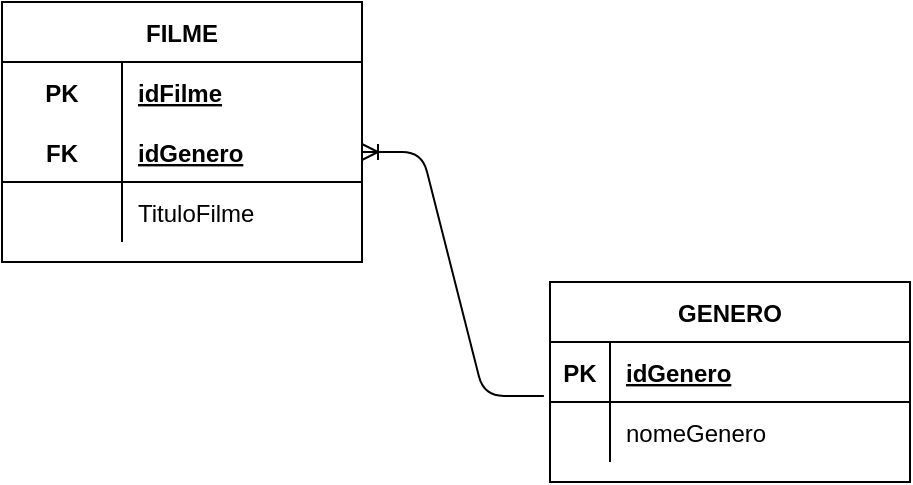 <mxfile version="14.9.3" type="google"><diagram id="pRXkaq9omgKqghWlWjUA" name="Page-1"><mxGraphModel dx="868" dy="450" grid="1" gridSize="10" guides="1" tooltips="1" connect="1" arrows="1" fold="1" page="1" pageScale="1" pageWidth="827" pageHeight="1169" math="0" shadow="0"><root><mxCell id="0"/><mxCell id="1" parent="0"/><mxCell id="U0U4j8NAk8HGClGZH3Y0-1" value="FILME" style="shape=table;startSize=30;container=1;collapsible=1;childLayout=tableLayout;fixedRows=1;rowLines=0;fontStyle=1;align=center;resizeLast=1;" vertex="1" parent="1"><mxGeometry x="50" y="70" width="180" height="130" as="geometry"/></mxCell><mxCell id="U0U4j8NAk8HGClGZH3Y0-2" value="" style="shape=partialRectangle;collapsible=0;dropTarget=0;pointerEvents=0;fillColor=none;top=0;left=0;bottom=0;right=0;points=[[0,0.5],[1,0.5]];portConstraint=eastwest;" vertex="1" parent="U0U4j8NAk8HGClGZH3Y0-1"><mxGeometry y="30" width="180" height="30" as="geometry"/></mxCell><mxCell id="U0U4j8NAk8HGClGZH3Y0-3" value="PK" style="shape=partialRectangle;connectable=0;fillColor=none;top=0;left=0;bottom=0;right=0;fontStyle=1;overflow=hidden;" vertex="1" parent="U0U4j8NAk8HGClGZH3Y0-2"><mxGeometry width="60" height="30" as="geometry"/></mxCell><mxCell id="U0U4j8NAk8HGClGZH3Y0-4" value="idFilme" style="shape=partialRectangle;connectable=0;fillColor=none;top=0;left=0;bottom=0;right=0;align=left;spacingLeft=6;fontStyle=5;overflow=hidden;" vertex="1" parent="U0U4j8NAk8HGClGZH3Y0-2"><mxGeometry x="60" width="120" height="30" as="geometry"/></mxCell><mxCell id="U0U4j8NAk8HGClGZH3Y0-5" value="" style="shape=partialRectangle;collapsible=0;dropTarget=0;pointerEvents=0;fillColor=none;top=0;left=0;bottom=1;right=0;points=[[0,0.5],[1,0.5]];portConstraint=eastwest;" vertex="1" parent="U0U4j8NAk8HGClGZH3Y0-1"><mxGeometry y="60" width="180" height="30" as="geometry"/></mxCell><mxCell id="U0U4j8NAk8HGClGZH3Y0-6" value="FK" style="shape=partialRectangle;connectable=0;fillColor=none;top=0;left=0;bottom=0;right=0;fontStyle=1;overflow=hidden;" vertex="1" parent="U0U4j8NAk8HGClGZH3Y0-5"><mxGeometry width="60" height="30" as="geometry"/></mxCell><mxCell id="U0U4j8NAk8HGClGZH3Y0-7" value="idGenero" style="shape=partialRectangle;connectable=0;fillColor=none;top=0;left=0;bottom=0;right=0;align=left;spacingLeft=6;fontStyle=5;overflow=hidden;" vertex="1" parent="U0U4j8NAk8HGClGZH3Y0-5"><mxGeometry x="60" width="120" height="30" as="geometry"/></mxCell><mxCell id="U0U4j8NAk8HGClGZH3Y0-8" value="" style="shape=partialRectangle;collapsible=0;dropTarget=0;pointerEvents=0;fillColor=none;top=0;left=0;bottom=0;right=0;points=[[0,0.5],[1,0.5]];portConstraint=eastwest;" vertex="1" parent="U0U4j8NAk8HGClGZH3Y0-1"><mxGeometry y="90" width="180" height="30" as="geometry"/></mxCell><mxCell id="U0U4j8NAk8HGClGZH3Y0-9" value="" style="shape=partialRectangle;connectable=0;fillColor=none;top=0;left=0;bottom=0;right=0;editable=1;overflow=hidden;" vertex="1" parent="U0U4j8NAk8HGClGZH3Y0-8"><mxGeometry width="60" height="30" as="geometry"/></mxCell><mxCell id="U0U4j8NAk8HGClGZH3Y0-10" value="TituloFilme" style="shape=partialRectangle;connectable=0;fillColor=none;top=0;left=0;bottom=0;right=0;align=left;spacingLeft=6;overflow=hidden;" vertex="1" parent="U0U4j8NAk8HGClGZH3Y0-8"><mxGeometry x="60" width="120" height="30" as="geometry"/></mxCell><mxCell id="U0U4j8NAk8HGClGZH3Y0-11" value="GENERO" style="shape=table;startSize=30;container=1;collapsible=1;childLayout=tableLayout;fixedRows=1;rowLines=0;fontStyle=1;align=center;resizeLast=1;" vertex="1" parent="1"><mxGeometry x="324" y="210" width="180" height="100" as="geometry"/></mxCell><mxCell id="U0U4j8NAk8HGClGZH3Y0-12" value="" style="shape=partialRectangle;collapsible=0;dropTarget=0;pointerEvents=0;fillColor=none;top=0;left=0;bottom=1;right=0;points=[[0,0.5],[1,0.5]];portConstraint=eastwest;" vertex="1" parent="U0U4j8NAk8HGClGZH3Y0-11"><mxGeometry y="30" width="180" height="30" as="geometry"/></mxCell><mxCell id="U0U4j8NAk8HGClGZH3Y0-13" value="PK" style="shape=partialRectangle;connectable=0;fillColor=none;top=0;left=0;bottom=0;right=0;fontStyle=1;overflow=hidden;" vertex="1" parent="U0U4j8NAk8HGClGZH3Y0-12"><mxGeometry width="30" height="30" as="geometry"/></mxCell><mxCell id="U0U4j8NAk8HGClGZH3Y0-14" value="idGenero" style="shape=partialRectangle;connectable=0;fillColor=none;top=0;left=0;bottom=0;right=0;align=left;spacingLeft=6;fontStyle=5;overflow=hidden;" vertex="1" parent="U0U4j8NAk8HGClGZH3Y0-12"><mxGeometry x="30" width="150" height="30" as="geometry"/></mxCell><mxCell id="U0U4j8NAk8HGClGZH3Y0-15" value="" style="shape=partialRectangle;collapsible=0;dropTarget=0;pointerEvents=0;fillColor=none;top=0;left=0;bottom=0;right=0;points=[[0,0.5],[1,0.5]];portConstraint=eastwest;" vertex="1" parent="U0U4j8NAk8HGClGZH3Y0-11"><mxGeometry y="60" width="180" height="30" as="geometry"/></mxCell><mxCell id="U0U4j8NAk8HGClGZH3Y0-16" value="" style="shape=partialRectangle;connectable=0;fillColor=none;top=0;left=0;bottom=0;right=0;editable=1;overflow=hidden;" vertex="1" parent="U0U4j8NAk8HGClGZH3Y0-15"><mxGeometry width="30" height="30" as="geometry"/></mxCell><mxCell id="U0U4j8NAk8HGClGZH3Y0-17" value="nomeGenero" style="shape=partialRectangle;connectable=0;fillColor=none;top=0;left=0;bottom=0;right=0;align=left;spacingLeft=6;overflow=hidden;" vertex="1" parent="U0U4j8NAk8HGClGZH3Y0-15"><mxGeometry x="30" width="150" height="30" as="geometry"/></mxCell><mxCell id="U0U4j8NAk8HGClGZH3Y0-18" value="" style="edgeStyle=entityRelationEdgeStyle;fontSize=12;html=1;endArrow=ERoneToMany;entryX=1;entryY=0.5;entryDx=0;entryDy=0;exitX=-0.017;exitY=0.9;exitDx=0;exitDy=0;exitPerimeter=0;" edge="1" parent="1" source="U0U4j8NAk8HGClGZH3Y0-12" target="U0U4j8NAk8HGClGZH3Y0-5"><mxGeometry width="100" height="100" relative="1" as="geometry"><mxPoint x="200" y="540" as="sourcePoint"/><mxPoint x="300" y="440" as="targetPoint"/></mxGeometry></mxCell></root></mxGraphModel></diagram></mxfile>